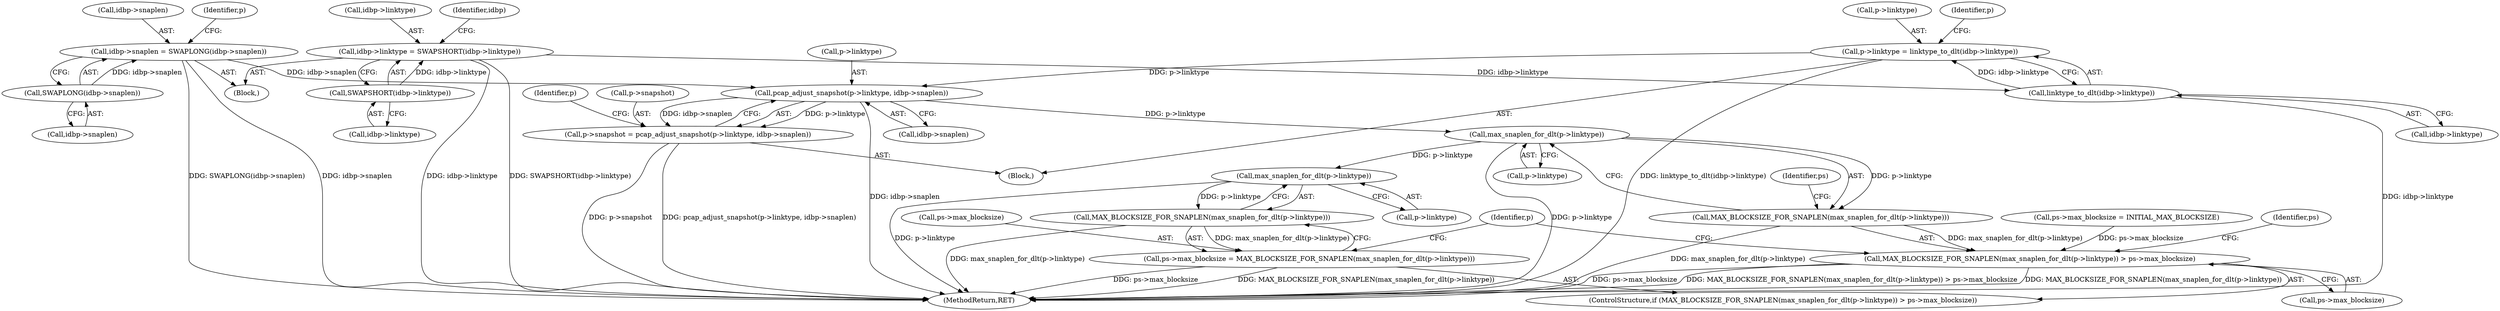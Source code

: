 digraph "0_libpcap_87d6bef033062f969e70fa40c43dfd945d5a20ab@pointer" {
"1000649" [label="(Call,pcap_adjust_snapshot(p->linktype, idbp->snaplen))"];
"1000637" [label="(Call,p->linktype = linktype_to_dlt(idbp->linktype))"];
"1000641" [label="(Call,linktype_to_dlt(idbp->linktype))"];
"1000596" [label="(Call,idbp->linktype = SWAPSHORT(idbp->linktype))"];
"1000600" [label="(Call,SWAPSHORT(idbp->linktype))"];
"1000604" [label="(Call,idbp->snaplen = SWAPLONG(idbp->snaplen))"];
"1000608" [label="(Call,SWAPLONG(idbp->snaplen))"];
"1000645" [label="(Call,p->snapshot = pcap_adjust_snapshot(p->linktype, idbp->snaplen))"];
"1000664" [label="(Call,max_snaplen_for_dlt(p->linktype))"];
"1000663" [label="(Call,MAX_BLOCKSIZE_FOR_SNAPLEN(max_snaplen_for_dlt(p->linktype)))"];
"1000662" [label="(Call,MAX_BLOCKSIZE_FOR_SNAPLEN(max_snaplen_for_dlt(p->linktype)) > ps->max_blocksize)"];
"1000676" [label="(Call,max_snaplen_for_dlt(p->linktype))"];
"1000675" [label="(Call,MAX_BLOCKSIZE_FOR_SNAPLEN(max_snaplen_for_dlt(p->linktype)))"];
"1000671" [label="(Call,ps->max_blocksize = MAX_BLOCKSIZE_FOR_SNAPLEN(max_snaplen_for_dlt(p->linktype)))"];
"1000676" [label="(Call,max_snaplen_for_dlt(p->linktype))"];
"1000642" [label="(Call,idbp->linktype)"];
"1000601" [label="(Call,idbp->linktype)"];
"1000605" [label="(Call,idbp->snaplen)"];
"1000677" [label="(Call,p->linktype)"];
"1000664" [label="(Call,max_snaplen_for_dlt(p->linktype))"];
"1000638" [label="(Call,p->linktype)"];
"1000597" [label="(Call,idbp->linktype)"];
"1000682" [label="(Identifier,p)"];
"1000650" [label="(Call,p->linktype)"];
"1000671" [label="(Call,ps->max_blocksize = MAX_BLOCKSIZE_FOR_SNAPLEN(max_snaplen_for_dlt(p->linktype)))"];
"1000658" [label="(Identifier,p)"];
"1000604" [label="(Call,idbp->snaplen = SWAPLONG(idbp->snaplen))"];
"1000649" [label="(Call,pcap_adjust_snapshot(p->linktype, idbp->snaplen))"];
"1000709" [label="(MethodReturn,RET)"];
"1000637" [label="(Call,p->linktype = linktype_to_dlt(idbp->linktype))"];
"1000672" [label="(Call,ps->max_blocksize)"];
"1000641" [label="(Call,linktype_to_dlt(idbp->linktype))"];
"1000138" [label="(Block,)"];
"1000646" [label="(Call,p->snapshot)"];
"1000675" [label="(Call,MAX_BLOCKSIZE_FOR_SNAPLEN(max_snaplen_for_dlt(p->linktype)))"];
"1000669" [label="(Identifier,ps)"];
"1000663" [label="(Call,MAX_BLOCKSIZE_FOR_SNAPLEN(max_snaplen_for_dlt(p->linktype)))"];
"1000596" [label="(Call,idbp->linktype = SWAPSHORT(idbp->linktype))"];
"1000595" [label="(Block,)"];
"1000600" [label="(Call,SWAPSHORT(idbp->linktype))"];
"1000615" [label="(Identifier,p)"];
"1000609" [label="(Call,idbp->snaplen)"];
"1000608" [label="(Call,SWAPLONG(idbp->snaplen))"];
"1000668" [label="(Call,ps->max_blocksize)"];
"1000606" [label="(Identifier,idbp)"];
"1000406" [label="(Call,ps->max_blocksize = INITIAL_MAX_BLOCKSIZE)"];
"1000661" [label="(ControlStructure,if (MAX_BLOCKSIZE_FOR_SNAPLEN(max_snaplen_for_dlt(p->linktype)) > ps->max_blocksize))"];
"1000645" [label="(Call,p->snapshot = pcap_adjust_snapshot(p->linktype, idbp->snaplen))"];
"1000673" [label="(Identifier,ps)"];
"1000653" [label="(Call,idbp->snaplen)"];
"1000647" [label="(Identifier,p)"];
"1000665" [label="(Call,p->linktype)"];
"1000662" [label="(Call,MAX_BLOCKSIZE_FOR_SNAPLEN(max_snaplen_for_dlt(p->linktype)) > ps->max_blocksize)"];
"1000649" -> "1000645"  [label="AST: "];
"1000649" -> "1000653"  [label="CFG: "];
"1000650" -> "1000649"  [label="AST: "];
"1000653" -> "1000649"  [label="AST: "];
"1000645" -> "1000649"  [label="CFG: "];
"1000649" -> "1000709"  [label="DDG: idbp->snaplen"];
"1000649" -> "1000645"  [label="DDG: p->linktype"];
"1000649" -> "1000645"  [label="DDG: idbp->snaplen"];
"1000637" -> "1000649"  [label="DDG: p->linktype"];
"1000604" -> "1000649"  [label="DDG: idbp->snaplen"];
"1000649" -> "1000664"  [label="DDG: p->linktype"];
"1000637" -> "1000138"  [label="AST: "];
"1000637" -> "1000641"  [label="CFG: "];
"1000638" -> "1000637"  [label="AST: "];
"1000641" -> "1000637"  [label="AST: "];
"1000647" -> "1000637"  [label="CFG: "];
"1000637" -> "1000709"  [label="DDG: linktype_to_dlt(idbp->linktype)"];
"1000641" -> "1000637"  [label="DDG: idbp->linktype"];
"1000641" -> "1000642"  [label="CFG: "];
"1000642" -> "1000641"  [label="AST: "];
"1000641" -> "1000709"  [label="DDG: idbp->linktype"];
"1000596" -> "1000641"  [label="DDG: idbp->linktype"];
"1000596" -> "1000595"  [label="AST: "];
"1000596" -> "1000600"  [label="CFG: "];
"1000597" -> "1000596"  [label="AST: "];
"1000600" -> "1000596"  [label="AST: "];
"1000606" -> "1000596"  [label="CFG: "];
"1000596" -> "1000709"  [label="DDG: idbp->linktype"];
"1000596" -> "1000709"  [label="DDG: SWAPSHORT(idbp->linktype)"];
"1000600" -> "1000596"  [label="DDG: idbp->linktype"];
"1000600" -> "1000601"  [label="CFG: "];
"1000601" -> "1000600"  [label="AST: "];
"1000604" -> "1000595"  [label="AST: "];
"1000604" -> "1000608"  [label="CFG: "];
"1000605" -> "1000604"  [label="AST: "];
"1000608" -> "1000604"  [label="AST: "];
"1000615" -> "1000604"  [label="CFG: "];
"1000604" -> "1000709"  [label="DDG: SWAPLONG(idbp->snaplen)"];
"1000604" -> "1000709"  [label="DDG: idbp->snaplen"];
"1000608" -> "1000604"  [label="DDG: idbp->snaplen"];
"1000608" -> "1000609"  [label="CFG: "];
"1000609" -> "1000608"  [label="AST: "];
"1000645" -> "1000138"  [label="AST: "];
"1000646" -> "1000645"  [label="AST: "];
"1000658" -> "1000645"  [label="CFG: "];
"1000645" -> "1000709"  [label="DDG: p->snapshot"];
"1000645" -> "1000709"  [label="DDG: pcap_adjust_snapshot(p->linktype, idbp->snaplen)"];
"1000664" -> "1000663"  [label="AST: "];
"1000664" -> "1000665"  [label="CFG: "];
"1000665" -> "1000664"  [label="AST: "];
"1000663" -> "1000664"  [label="CFG: "];
"1000664" -> "1000709"  [label="DDG: p->linktype"];
"1000664" -> "1000663"  [label="DDG: p->linktype"];
"1000664" -> "1000676"  [label="DDG: p->linktype"];
"1000663" -> "1000662"  [label="AST: "];
"1000669" -> "1000663"  [label="CFG: "];
"1000663" -> "1000709"  [label="DDG: max_snaplen_for_dlt(p->linktype)"];
"1000663" -> "1000662"  [label="DDG: max_snaplen_for_dlt(p->linktype)"];
"1000662" -> "1000661"  [label="AST: "];
"1000662" -> "1000668"  [label="CFG: "];
"1000668" -> "1000662"  [label="AST: "];
"1000673" -> "1000662"  [label="CFG: "];
"1000682" -> "1000662"  [label="CFG: "];
"1000662" -> "1000709"  [label="DDG: MAX_BLOCKSIZE_FOR_SNAPLEN(max_snaplen_for_dlt(p->linktype))"];
"1000662" -> "1000709"  [label="DDG: ps->max_blocksize"];
"1000662" -> "1000709"  [label="DDG: MAX_BLOCKSIZE_FOR_SNAPLEN(max_snaplen_for_dlt(p->linktype)) > ps->max_blocksize"];
"1000406" -> "1000662"  [label="DDG: ps->max_blocksize"];
"1000676" -> "1000675"  [label="AST: "];
"1000676" -> "1000677"  [label="CFG: "];
"1000677" -> "1000676"  [label="AST: "];
"1000675" -> "1000676"  [label="CFG: "];
"1000676" -> "1000709"  [label="DDG: p->linktype"];
"1000676" -> "1000675"  [label="DDG: p->linktype"];
"1000675" -> "1000671"  [label="AST: "];
"1000671" -> "1000675"  [label="CFG: "];
"1000675" -> "1000709"  [label="DDG: max_snaplen_for_dlt(p->linktype)"];
"1000675" -> "1000671"  [label="DDG: max_snaplen_for_dlt(p->linktype)"];
"1000671" -> "1000661"  [label="AST: "];
"1000672" -> "1000671"  [label="AST: "];
"1000682" -> "1000671"  [label="CFG: "];
"1000671" -> "1000709"  [label="DDG: ps->max_blocksize"];
"1000671" -> "1000709"  [label="DDG: MAX_BLOCKSIZE_FOR_SNAPLEN(max_snaplen_for_dlt(p->linktype))"];
}

